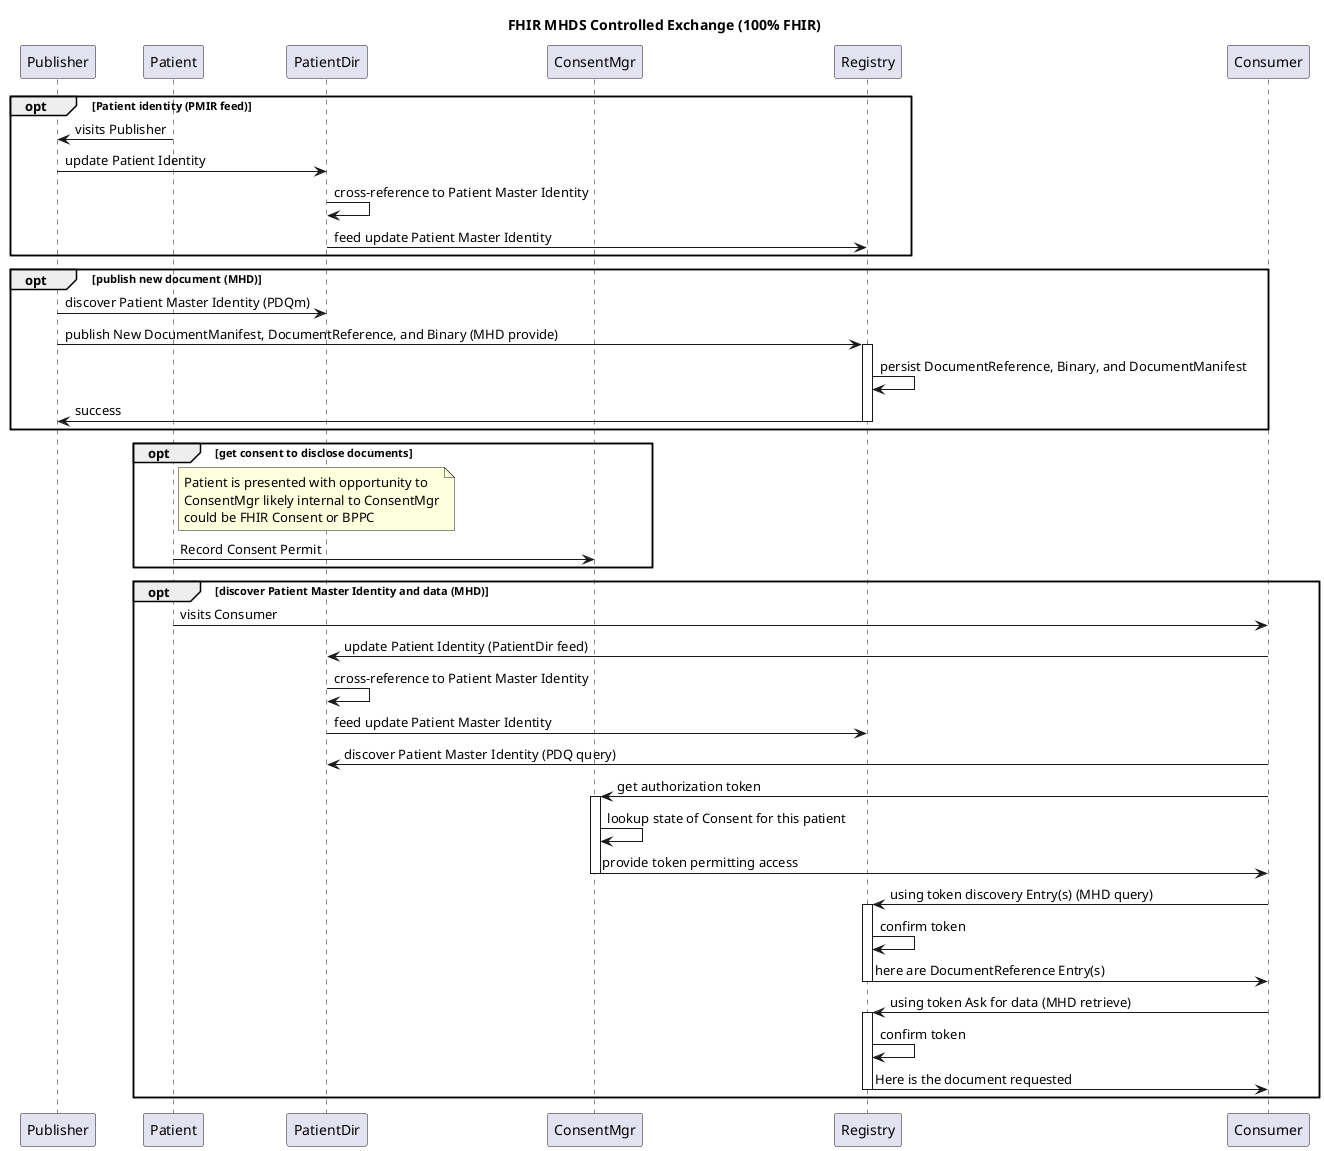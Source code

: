 @startuml
title FHIR MHDS Controlled Exchange (100% FHIR)

participant Publisher
participant Patient
participant PatientDir
participant ConsentMgr
participant Registry
participant Consumer


opt Patient identity (PMIR feed)
Patient->Publisher: visits Publisher
Publisher->PatientDir: update Patient Identity
PatientDir->PatientDir: cross-reference to Patient Master Identity
PatientDir->Registry: feed update Patient Master Identity
end

opt publish new document (MHD)
Publisher->PatientDir: discover Patient Master Identity (PDQm)
Publisher->Registry: publish New DocumentManifest, DocumentReference, and Binary (MHD provide)
activate Registry
Registry->Registry: persist DocumentReference, Binary, and DocumentManifest
Registry->Publisher: success
deactivate Registry
end

opt get consent to disclose documents
note right of Patient
Patient is presented with opportunity to 
ConsentMgr likely internal to ConsentMgr
could be FHIR Consent or BPPC
end note
Patient->ConsentMgr: Record Consent Permit
end

opt discover Patient Master Identity and data (MHD)
Patient->Consumer: visits Consumer
Consumer->PatientDir: update Patient Identity (PatientDir feed)
PatientDir->PatientDir: cross-reference to Patient Master Identity
PatientDir->Registry: feed update Patient Master Identity
Consumer->PatientDir: discover Patient Master Identity (PDQ query)
Consumer->ConsentMgr: get authorization token
activate ConsentMgr
ConsentMgr->ConsentMgr: lookup state of Consent for this patient
ConsentMgr->Consumer: provide token permitting access
deactivate ConsentMgr
Consumer->Registry: using token discovery Entry(s) (MHD query)
activate Registry
Registry->Registry: confirm token
Registry->Consumer: here are DocumentReference Entry(s)
deactivate Registry
Consumer->Registry: using token Ask for data (MHD retrieve)
activate Registry
Registry->Registry: confirm token
Registry->Consumer: Here is the document requested
deactivate Registry
end
@enduml